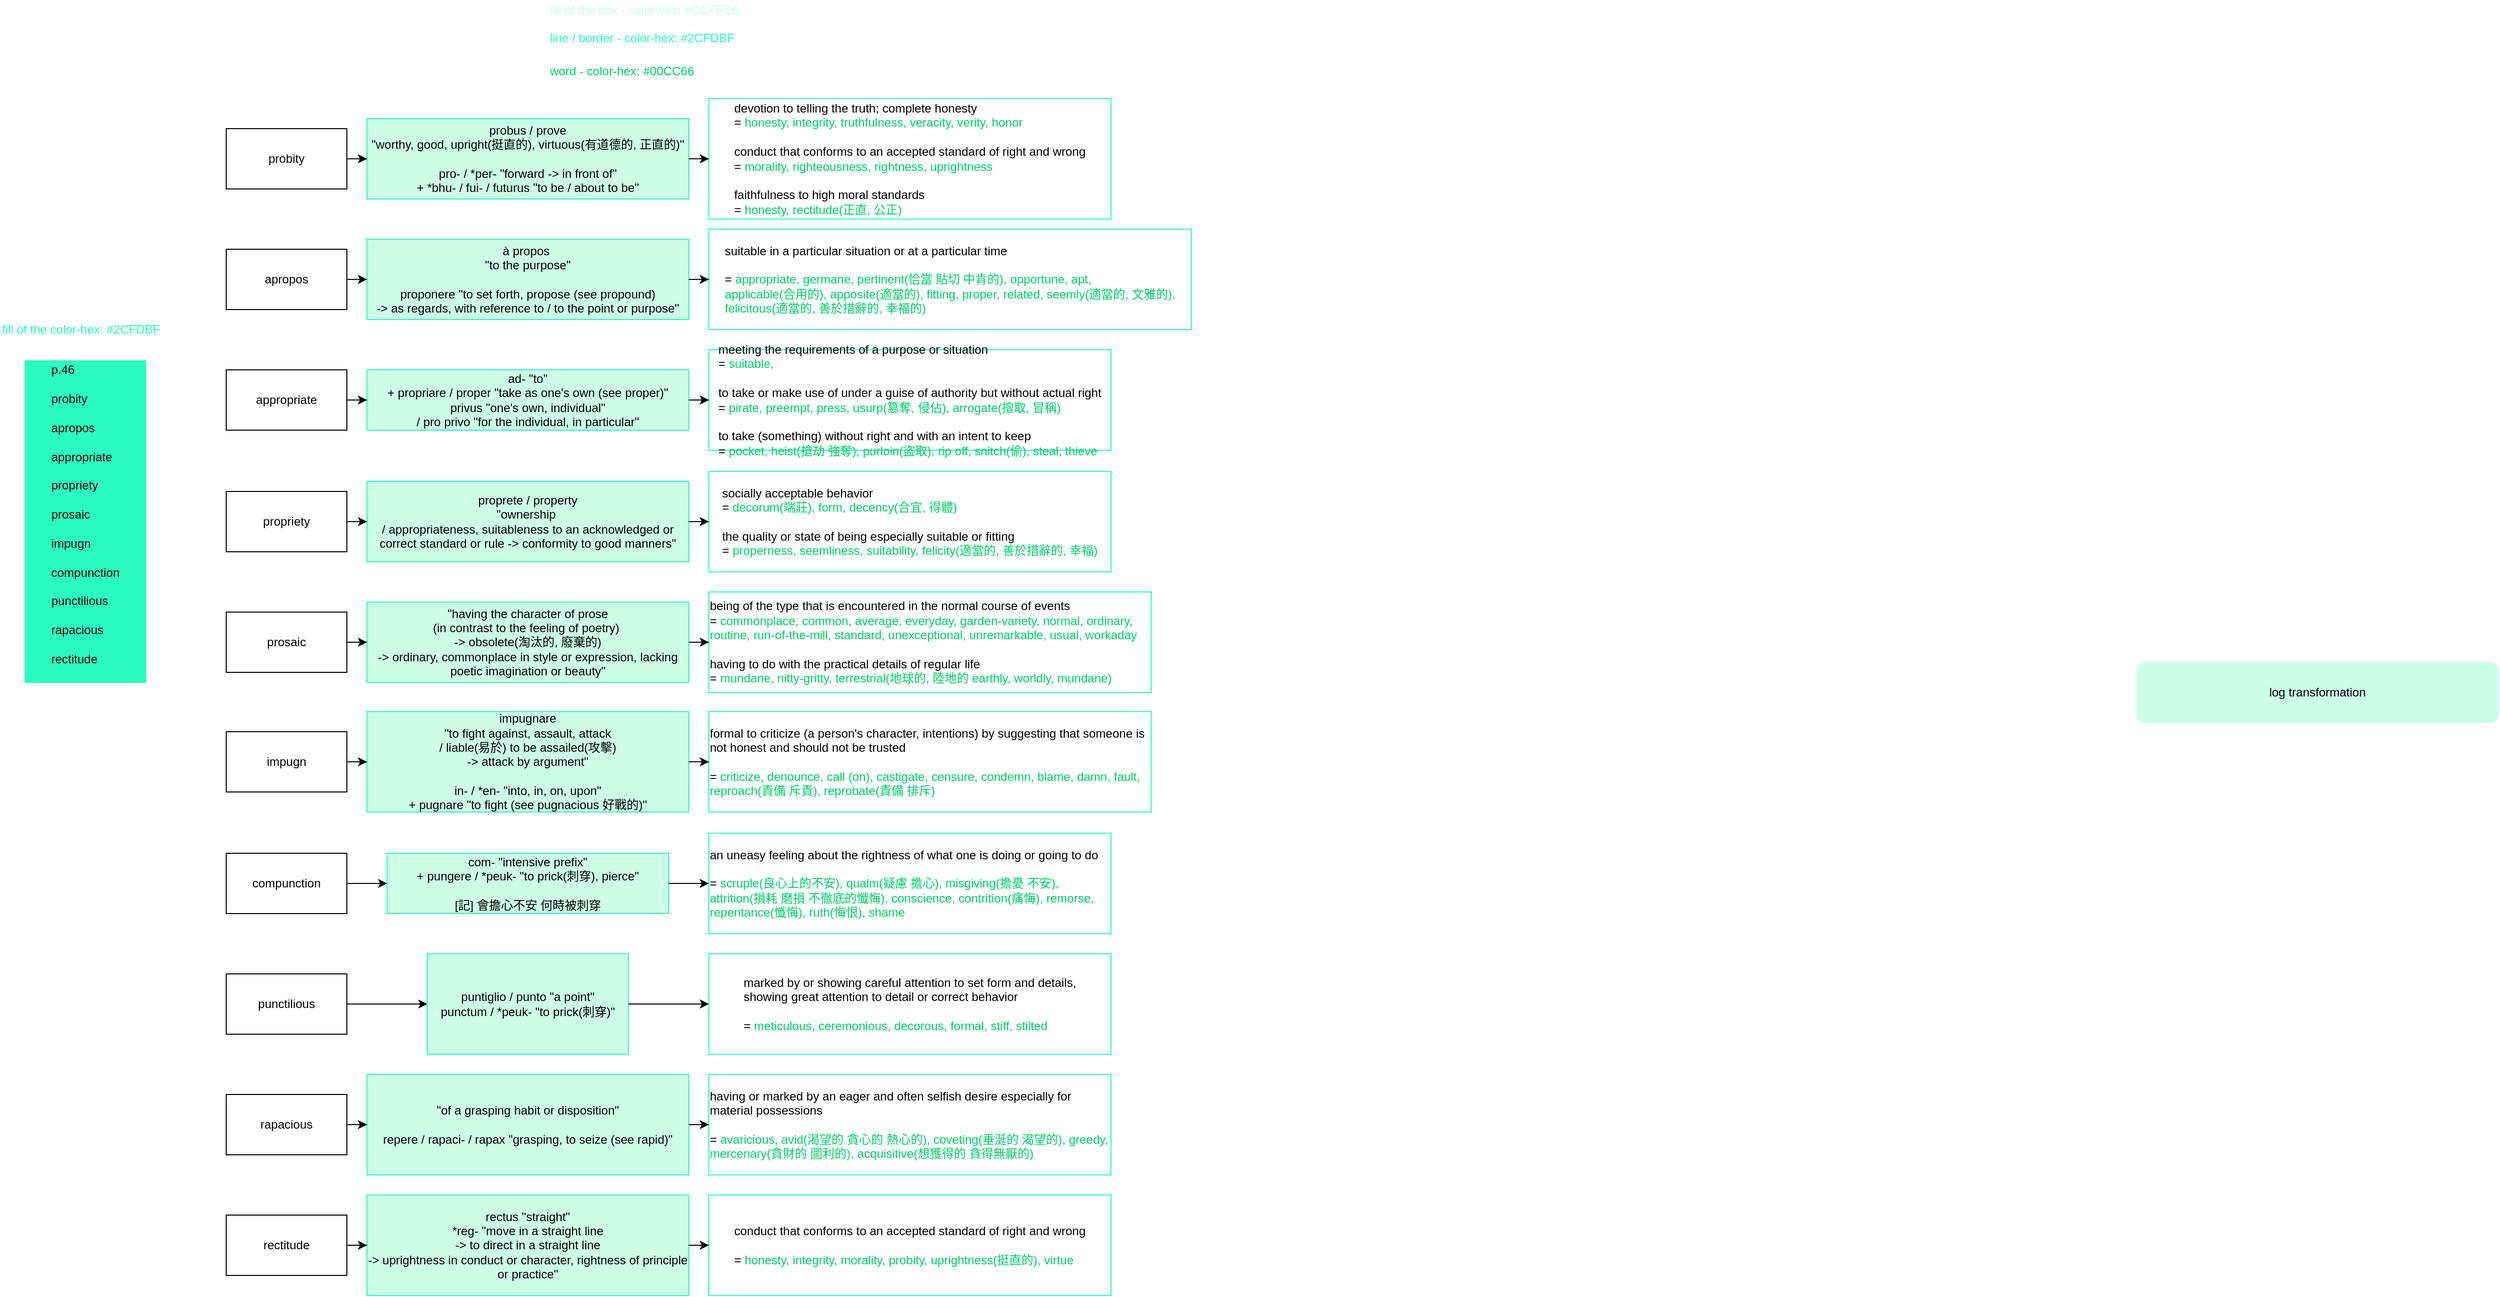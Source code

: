 <mxGraphModel dx="2432" dy="1750" grid="1" gridSize="10" guides="1" tooltips="1" connect="1" arrows="1" fold="1" page="1" pageScale="1" pageWidth="827" pageHeight="1169" background="#ffffff"><root><mxCell id="0"/><mxCell id="1" parent="0"/><mxCell id="7" value="&lt;div style=&quot;text-align: left&quot;&gt;&lt;span style=&quot;letter-spacing: 0px&quot;&gt;p.46&lt;/span&gt;&lt;/div&gt;&lt;div style=&quot;text-align: left&quot;&gt;&lt;span style=&quot;letter-spacing: 0px&quot;&gt;&lt;br&gt;&lt;/span&gt;&lt;/div&gt;&lt;div style=&quot;text-align: left&quot;&gt;&lt;span style=&quot;letter-spacing: 0px&quot;&gt;probity&lt;/span&gt;&lt;/div&gt;&lt;div style=&quot;text-align: left&quot;&gt;&lt;span style=&quot;letter-spacing: 0px&quot;&gt;&lt;br&gt;&lt;/span&gt;&lt;/div&gt;&lt;div style=&quot;text-align: left&quot;&gt;&lt;span style=&quot;letter-spacing: 0px&quot;&gt;apropos&lt;/span&gt;&lt;/div&gt;&lt;div style=&quot;text-align: left&quot;&gt;&lt;span style=&quot;letter-spacing: 0px&quot;&gt;&lt;br&gt;&lt;/span&gt;&lt;/div&gt;&lt;div style=&quot;text-align: left&quot;&gt;&lt;span style=&quot;letter-spacing: 0px&quot;&gt;appropriate&lt;/span&gt;&lt;/div&gt;&lt;div style=&quot;text-align: left&quot;&gt;&lt;span style=&quot;letter-spacing: 0px&quot;&gt;&lt;br&gt;&lt;/span&gt;&lt;/div&gt;&lt;div style=&quot;text-align: left&quot;&gt;&lt;span style=&quot;letter-spacing: 0px&quot;&gt;propriety&lt;/span&gt;&lt;/div&gt;&lt;div style=&quot;text-align: left&quot;&gt;&lt;span style=&quot;letter-spacing: 0px&quot;&gt;&lt;br&gt;&lt;/span&gt;&lt;/div&gt;&lt;div style=&quot;text-align: left&quot;&gt;&lt;span style=&quot;letter-spacing: 0px&quot;&gt;prosaic&lt;/span&gt;&lt;/div&gt;&lt;div style=&quot;text-align: left&quot;&gt;&lt;span style=&quot;letter-spacing: 0px&quot;&gt;&lt;br&gt;&lt;/span&gt;&lt;/div&gt;&lt;div style=&quot;text-align: left&quot;&gt;&lt;span style=&quot;letter-spacing: 0px&quot;&gt;impugn&lt;/span&gt;&lt;/div&gt;&lt;div style=&quot;text-align: left&quot;&gt;&lt;span style=&quot;letter-spacing: 0px&quot;&gt;&lt;br&gt;&lt;/span&gt;&lt;/div&gt;&lt;div style=&quot;text-align: left&quot;&gt;&lt;span style=&quot;letter-spacing: 0px&quot;&gt;compunction&lt;/span&gt;&lt;/div&gt;&lt;div style=&quot;text-align: left&quot;&gt;&lt;span style=&quot;letter-spacing: 0px&quot;&gt;&lt;br&gt;&lt;/span&gt;&lt;/div&gt;&lt;div style=&quot;text-align: left&quot;&gt;punctilious&lt;/div&gt;&lt;div style=&quot;text-align: left&quot;&gt;&lt;br&gt;&lt;/div&gt;&lt;div style=&quot;text-align: left&quot;&gt;rapacious&lt;/div&gt;&lt;div style=&quot;text-align: left&quot;&gt;&lt;br&gt;&lt;/div&gt;&lt;div style=&quot;text-align: left&quot;&gt;rectitude&lt;/div&gt;&lt;div style=&quot;text-align: left&quot;&gt;&lt;br&gt;&lt;/div&gt;" style="rounded=0;whiteSpace=wrap;html=1;fillColor=#2cfdbf;strokeColor=#2CFDBF;" parent="1" vertex="1"><mxGeometry x="-80" y="400" width="120" height="320" as="geometry"/></mxCell><mxCell id="10" value="log transformation" style="rounded=1;whiteSpace=wrap;html=1;fillColor=#CCFFE6;strokeColor=#CCFFFF;" parent="1" vertex="1"><mxGeometry x="2020" y="700" width="360" height="60" as="geometry"/></mxCell><mxCell id="14" value="" style="group" parent="1" vertex="1" connectable="0"><mxGeometry x="120" y="149" width="880" height="110" as="geometry"/></mxCell><mxCell id="2" value="probity" style="rounded=0;whiteSpace=wrap;html=1;" parent="14" vertex="1"><mxGeometry y="20" width="120" height="60" as="geometry"/></mxCell><mxCell id="3" value="probus / prove&lt;div&gt;&quot;worthy, good, upright(挺直的), virtuous(有道德的, 正直的)&quot;&lt;/div&gt;&lt;div&gt;&lt;br&gt;&lt;/div&gt;&lt;div&gt;pro- / *per- &quot;forward -&amp;gt; in front of&quot;&lt;/div&gt;&lt;div&gt;+ *bhu- / fui- / futurus &quot;to be / about to be&quot;&lt;/div&gt;" style="rounded=0;whiteSpace=wrap;html=1;strokeColor=#2CFDBF;fillColor=#CCFFE6;" parent="14" vertex="1"><mxGeometry x="140" y="10" width="320" height="80" as="geometry"/></mxCell><mxCell id="4" value="" style="edgeStyle=orthogonalEdgeStyle;rounded=0;html=1;jettySize=auto;orthogonalLoop=1;" parent="14" source="2" target="3" edge="1"><mxGeometry relative="1" as="geometry"/></mxCell><mxCell id="5" value="&lt;div style=&quot;text-align: left&quot;&gt;devotion to telling the truth; complete honesty&lt;/div&gt;&lt;div style=&quot;text-align: left&quot;&gt;= &lt;font color=&quot;#00cc66&quot;&gt;honesty, integrity, truthfulness, veracity, verity, honor&lt;/font&gt;&lt;/div&gt;&lt;div style=&quot;text-align: left&quot;&gt;&lt;font color=&quot;#00cc66&quot;&gt;&lt;br&gt;&lt;/font&gt;&lt;/div&gt;&lt;div style=&quot;text-align: left&quot;&gt;&lt;div&gt;conduct that conforms to an accepted standard of right and wrong&lt;/div&gt;&lt;div&gt;=&amp;nbsp;&lt;font color=&quot;#00cc66&quot;&gt;morality, righteousness, rightness, uprightness&lt;/font&gt;&lt;/div&gt;&lt;div&gt;&lt;font color=&quot;#00cc66&quot;&gt;&lt;br&gt;&lt;/font&gt;&lt;/div&gt;&lt;div&gt;&lt;div&gt;faithfulness to high moral standards&lt;/div&gt;&lt;div&gt;=&amp;nbsp;&lt;font color=&quot;#00cc66&quot;&gt;honesty, rectitude(正直, 公正)&lt;/font&gt;&lt;/div&gt;&lt;/div&gt;&lt;/div&gt;" style="rounded=0;whiteSpace=wrap;html=1;strokeColor=#2CFDBF;" parent="14" vertex="1"><mxGeometry x="480" y="-10" width="400" height="120" as="geometry"/></mxCell><mxCell id="6" value="" style="edgeStyle=orthogonalEdgeStyle;rounded=0;html=1;jettySize=auto;orthogonalLoop=1;" parent="14" source="3" target="5" edge="1"><mxGeometry relative="1" as="geometry"/></mxCell><mxCell id="15" value="" style="group" parent="1" vertex="1" connectable="0"><mxGeometry x="120" y="269" width="960" height="100" as="geometry"/></mxCell><mxCell id="16" value="apropos" style="rounded=0;whiteSpace=wrap;html=1;" parent="15" vertex="1"><mxGeometry y="20" width="120" height="60" as="geometry"/></mxCell><mxCell id="17" value="&lt;span&gt;à propos&amp;nbsp;&lt;/span&gt;&lt;div&gt;&lt;span&gt;&quot;to the purpose&quot;&lt;/span&gt;&lt;/div&gt;&lt;div&gt;&lt;span&gt;&lt;br&gt;&lt;/span&gt;&lt;/div&gt;&lt;div&gt;proponere &quot;to set forth, propose (see propound)&lt;/div&gt;&lt;div&gt;-&amp;gt; as regards, with reference to / to the point or purpose&quot;&lt;/div&gt;" style="rounded=0;whiteSpace=wrap;html=1;strokeColor=#2CFDBF;fillColor=#CCFFE6;" parent="15" vertex="1"><mxGeometry x="140" y="10" width="320" height="80" as="geometry"/></mxCell><mxCell id="18" value="" style="edgeStyle=orthogonalEdgeStyle;rounded=0;html=1;jettySize=auto;orthogonalLoop=1;" parent="15" source="16" target="17" edge="1"><mxGeometry relative="1" as="geometry"/></mxCell><mxCell id="19" value="&lt;div style=&quot;text-align: left&quot;&gt;&lt;div&gt;suitable in a particular situation or at a particular time&lt;/div&gt;&lt;div&gt;&lt;br&gt;&lt;/div&gt;&lt;div&gt;=&amp;nbsp;&lt;font color=&quot;#00cc66&quot;&gt;appropriate, germane, pertinent(恰當 貼切 中肯的), opportune, apt,&lt;/font&gt;&lt;/div&gt;&lt;div&gt;&lt;font color=&quot;#00cc66&quot;&gt;applicable(合用的),&amp;nbsp;&lt;/font&gt;&lt;span style=&quot;color: rgb(0 , 204 , 102) ; letter-spacing: 0px&quot;&gt;apposite(適當的), fitting, proper, related, seemly(適當的, 文雅的),&lt;/span&gt;&lt;/div&gt;&lt;div&gt;&lt;span style=&quot;color: rgb(0 , 204 , 102) ; letter-spacing: 0px&quot;&gt;felicitous(適當的, 善於措辭的, 幸福的)&lt;/span&gt;&lt;/div&gt;&lt;/div&gt;" style="rounded=0;whiteSpace=wrap;html=1;strokeColor=#2CFDBF;" parent="15" vertex="1"><mxGeometry x="480" width="480" height="100" as="geometry"/></mxCell><mxCell id="20" value="" style="edgeStyle=orthogonalEdgeStyle;rounded=0;html=1;jettySize=auto;orthogonalLoop=1;" parent="15" source="17" target="19" edge="1"><mxGeometry relative="1" as="geometry"/></mxCell><mxCell id="21" value="" style="group" parent="1" vertex="1" connectable="0"><mxGeometry x="120" y="389" width="880" height="100" as="geometry"/></mxCell><mxCell id="22" value="appropriate" style="rounded=0;whiteSpace=wrap;html=1;" parent="21" vertex="1"><mxGeometry y="20" width="120" height="60" as="geometry"/></mxCell><mxCell id="23" value="ad- &quot;to&quot;&lt;div&gt;+ propriare / proper &quot;take as one's own (see proper)&quot;&lt;/div&gt;&lt;div&gt;privus&amp;nbsp;&lt;span&gt;&quot;one's own, individual&quot;&lt;/span&gt;&lt;/div&gt;&lt;div&gt;/ pro privo &quot;for the individual, in particular&quot;&lt;/div&gt;" style="rounded=0;whiteSpace=wrap;html=1;strokeColor=#2CFDBF;fillColor=#CCFFE6;" parent="21" vertex="1"><mxGeometry x="140" y="20" width="320" height="60" as="geometry"/></mxCell><mxCell id="24" value="" style="edgeStyle=orthogonalEdgeStyle;rounded=0;html=1;jettySize=auto;orthogonalLoop=1;" parent="21" source="22" target="23" edge="1"><mxGeometry relative="1" as="geometry"/></mxCell><mxCell id="25" value="&lt;div style=&quot;text-align: left&quot;&gt;&lt;div&gt;&lt;div&gt;meeting the requirements of a purpose or situation&lt;/div&gt;&lt;div&gt;=&amp;nbsp;&lt;font color=&quot;#00cc66&quot;&gt;suitable,&lt;/font&gt;&lt;/div&gt;&lt;/div&gt;&lt;div&gt;&lt;br&gt;&lt;/div&gt;&lt;div&gt;&lt;div&gt;to take or make use of under a guise of authority but without actual right&lt;/div&gt;&lt;div&gt;=&amp;nbsp;&lt;font color=&quot;#00cc66&quot;&gt;pirate, preempt, press, usurp(篡奪, 侵佔), arrogate(擅取, 冒稱)&lt;/font&gt;&lt;/div&gt;&lt;/div&gt;&lt;div&gt;&lt;br&gt;&lt;/div&gt;&lt;div&gt;to take (something) without right and with an intent to keep&lt;/div&gt;&lt;div&gt;= &lt;font color=&quot;#00cc66&quot;&gt;pocket, heist(搶劫 強奪), purloin(盜取), rip off, snitch(偷), steal, thieve&lt;/font&gt;&lt;/div&gt;&lt;/div&gt;" style="rounded=0;whiteSpace=wrap;html=1;strokeColor=#2CFDBF;" parent="21" vertex="1"><mxGeometry x="480" width="400" height="100" as="geometry"/></mxCell><mxCell id="26" value="" style="edgeStyle=orthogonalEdgeStyle;rounded=0;html=1;jettySize=auto;orthogonalLoop=1;" parent="21" source="23" target="25" edge="1"><mxGeometry relative="1" as="geometry"/></mxCell><mxCell id="27" value="" style="group" parent="1" vertex="1" connectable="0"><mxGeometry x="120" y="510" width="880" height="100" as="geometry"/></mxCell><mxCell id="28" value="propriety" style="rounded=0;whiteSpace=wrap;html=1;" parent="27" vertex="1"><mxGeometry y="20" width="120" height="60" as="geometry"/></mxCell><mxCell id="29" value="&lt;span&gt;proprete / property&lt;/span&gt;&lt;div&gt;&lt;span&gt;&quot;ownership&amp;nbsp;&lt;/span&gt;&lt;/div&gt;&lt;div&gt;&lt;span&gt;/ appropriateness, suitableness to an acknowledged or correct standard or rule -&amp;gt; conformity to good manners&quot;&lt;/span&gt;&lt;/div&gt;" style="rounded=0;whiteSpace=wrap;html=1;strokeColor=#2CFDBF;fillColor=#CCFFE6;" parent="27" vertex="1"><mxGeometry x="140" y="10" width="320" height="80" as="geometry"/></mxCell><mxCell id="30" value="" style="edgeStyle=orthogonalEdgeStyle;rounded=0;html=1;jettySize=auto;orthogonalLoop=1;" parent="27" source="28" target="29" edge="1"><mxGeometry relative="1" as="geometry"/></mxCell><mxCell id="31" value="&lt;div style=&quot;text-align: left&quot;&gt;&lt;div&gt;socially acceptable behavior&lt;/div&gt;&lt;div&gt;=&amp;nbsp;&lt;font color=&quot;#00cc66&quot;&gt;decorum(端莊), form, decency(合宜, 得體)&lt;/font&gt;&lt;/div&gt;&lt;div&gt;&lt;font color=&quot;#00cc66&quot;&gt;&lt;br&gt;&lt;/font&gt;&lt;/div&gt;&lt;div&gt;&lt;div&gt;the quality or state of being especially suitable or fitting&lt;/div&gt;&lt;div&gt;= &lt;font color=&quot;#00cc66&quot;&gt;properness, seemliness, suitability, felicity(適當的, 善於措辭的, 幸福)&lt;/font&gt;&lt;/div&gt;&lt;/div&gt;&lt;/div&gt;" style="rounded=0;whiteSpace=wrap;html=1;strokeColor=#2CFDBF;" parent="27" vertex="1"><mxGeometry x="480" width="400" height="100" as="geometry"/></mxCell><mxCell id="32" value="" style="edgeStyle=orthogonalEdgeStyle;rounded=0;html=1;jettySize=auto;orthogonalLoop=1;" parent="27" source="29" target="31" edge="1"><mxGeometry relative="1" as="geometry"/></mxCell><mxCell id="33" value="" style="group" parent="1" vertex="1" connectable="0"><mxGeometry x="120" y="630" width="920" height="100" as="geometry"/></mxCell><mxCell id="34" value="prosaic" style="rounded=0;whiteSpace=wrap;html=1;" parent="33" vertex="1"><mxGeometry y="20" width="120" height="60" as="geometry"/></mxCell><mxCell id="35" value="&quot;having the character of prose&lt;div&gt;(i&lt;span&gt;n contrast to the feeling of poetry&lt;/span&gt;&lt;span&gt;)&amp;nbsp;&lt;/span&gt;&lt;/div&gt;&lt;div&gt;&lt;div&gt;-&amp;gt; obsolete(淘汰的, 廢棄的)&lt;/div&gt;&lt;div&gt;-&amp;gt; ordinary, commonplace in style or expression, lacking poetic imagination or beauty&quot;&lt;/div&gt;&lt;/div&gt;" style="rounded=0;whiteSpace=wrap;html=1;strokeColor=#2CFDBF;fillColor=#CCFFE6;" parent="33" vertex="1"><mxGeometry x="140" y="10" width="320" height="80" as="geometry"/></mxCell><mxCell id="36" value="" style="edgeStyle=orthogonalEdgeStyle;rounded=0;html=1;jettySize=auto;orthogonalLoop=1;" parent="33" source="34" target="35" edge="1"><mxGeometry relative="1" as="geometry"/></mxCell><mxCell id="37" value="&lt;div style=&quot;text-align: left&quot;&gt;&lt;div&gt;being of the type that is encountered in the normal course of events&lt;/div&gt;&lt;div&gt;=&lt;font color=&quot;#00cc66&quot;&gt;&amp;nbsp;commonplace, common, average, everyday, garden-variety, normal, ordinary, routine, run-of-the-mill, standard, unexceptional, unremarkable, usual, workaday&lt;/font&gt;&lt;/div&gt;&lt;div&gt;&lt;font color=&quot;#00cc66&quot;&gt;&lt;br&gt;&lt;/font&gt;&lt;/div&gt;&lt;div&gt;&lt;div&gt;having to do with the practical details of regular life&lt;/div&gt;&lt;div&gt;=&lt;font color=&quot;#00cc66&quot;&gt;&amp;nbsp;mundane, nitty-gritty, terrestrial(地球的, 陸地的 earthly, worldly, mundane)&lt;/font&gt;&lt;/div&gt;&lt;/div&gt;&lt;/div&gt;" style="rounded=0;whiteSpace=wrap;html=1;strokeColor=#2CFDBF;" parent="33" vertex="1"><mxGeometry x="480" width="440" height="100" as="geometry"/></mxCell><mxCell id="38" value="" style="edgeStyle=orthogonalEdgeStyle;rounded=0;html=1;jettySize=auto;orthogonalLoop=1;" parent="33" source="35" target="37" edge="1"><mxGeometry relative="1" as="geometry"/></mxCell><mxCell id="39" value="" style="group" parent="1" vertex="1" connectable="0"><mxGeometry x="120" y="749" width="920" height="100" as="geometry"/></mxCell><mxCell id="40" value="impugn" style="rounded=0;whiteSpace=wrap;html=1;" parent="39" vertex="1"><mxGeometry y="20" width="120" height="60" as="geometry"/></mxCell><mxCell id="41" value="&lt;div&gt;impugnare&lt;/div&gt;&lt;div&gt;&quot;to fight against, assault, attack&lt;/div&gt;&lt;div&gt;/&amp;nbsp;&lt;span&gt;liable(易於) to be assailed(攻擊)&lt;/span&gt;&lt;/div&gt;&lt;div&gt;&lt;span&gt;-&amp;gt; attack by argument&quot;&lt;/span&gt;&lt;/div&gt;&lt;div&gt;&lt;br&gt;&lt;/div&gt;in- / *en- &quot;into, in, on, upon&quot;&lt;div&gt;+ pugnare &quot;to fight (see pugnacious 好戰的)&quot;&lt;/div&gt;" style="rounded=0;whiteSpace=wrap;html=1;strokeColor=#2CFDBF;fillColor=#CCFFE6;" parent="39" vertex="1"><mxGeometry x="140" width="320" height="100" as="geometry"/></mxCell><mxCell id="42" value="" style="edgeStyle=orthogonalEdgeStyle;rounded=0;html=1;jettySize=auto;orthogonalLoop=1;" parent="39" source="40" target="41" edge="1"><mxGeometry relative="1" as="geometry"/></mxCell><mxCell id="43" value="&lt;div style=&quot;text-align: left&quot;&gt;&lt;div&gt;formal to criticize (a person's character, intentions) by suggesting that someone is not honest and should not be trusted&lt;/div&gt;&lt;div&gt;&lt;br&gt;&lt;/div&gt;&lt;div&gt;= &lt;font color=&quot;#00cc66&quot;&gt;criticize, denounce, call (on), castigate, censure, condemn, blame, damn, fault,&amp;nbsp;&lt;/font&gt;&lt;/div&gt;&lt;div&gt;&lt;font color=&quot;#00cc66&quot;&gt;reproach(責備 斥責), reprobate(責備 排斥)&lt;/font&gt;&lt;/div&gt;&lt;/div&gt;" style="rounded=0;whiteSpace=wrap;html=1;strokeColor=#2CFDBF;" parent="39" vertex="1"><mxGeometry x="480" width="440" height="100" as="geometry"/></mxCell><mxCell id="44" value="" style="edgeStyle=orthogonalEdgeStyle;rounded=0;html=1;jettySize=auto;orthogonalLoop=1;" parent="39" source="41" target="43" edge="1"><mxGeometry relative="1" as="geometry"/></mxCell><mxCell id="45" value="" style="group" parent="1" vertex="1" connectable="0"><mxGeometry x="120" y="870" width="880" height="100" as="geometry"/></mxCell><mxCell id="46" value="compunction" style="rounded=0;whiteSpace=wrap;html=1;" parent="45" vertex="1"><mxGeometry y="20" width="120" height="60" as="geometry"/></mxCell><mxCell id="47" value="com- &quot;intensive prefix&quot;&lt;div&gt;+ pungere / *peuk- &quot;to prick(刺穿), pierce&quot;&lt;/div&gt;&lt;div&gt;&lt;br&gt;&lt;/div&gt;&lt;div&gt;[記] 會擔心不安 何時被刺穿&lt;/div&gt;" style="rounded=0;whiteSpace=wrap;html=1;strokeColor=#2CFDBF;fillColor=#CCFFE6;" parent="45" vertex="1"><mxGeometry x="160" y="20" width="280" height="60" as="geometry"/></mxCell><mxCell id="48" value="" style="edgeStyle=orthogonalEdgeStyle;rounded=0;html=1;jettySize=auto;orthogonalLoop=1;" parent="45" source="46" target="47" edge="1"><mxGeometry relative="1" as="geometry"/></mxCell><mxCell id="49" value="&lt;div style=&quot;text-align: left&quot;&gt;&lt;div&gt;an uneasy feeling about the rightness of what one is doing or going to do&lt;/div&gt;&lt;div&gt;&lt;br&gt;&lt;/div&gt;&lt;div&gt;=&amp;nbsp;&lt;font color=&quot;#00cc66&quot;&gt;scruple(良心上的不安), qualm(疑慮 擔心), misgiving(擔憂 不安),&lt;/font&gt;&lt;/div&gt;&lt;div&gt;&lt;font color=&quot;#00cc66&quot;&gt;attrition(損耗 磨損 不徹底的懺悔), conscience, contrition(痛悔), remorse, repentance(懺悔), ruth(悔恨), shame&lt;/font&gt;&lt;/div&gt;&lt;/div&gt;" style="rounded=0;whiteSpace=wrap;html=1;strokeColor=#2CFDBF;" parent="45" vertex="1"><mxGeometry x="480" width="400" height="100" as="geometry"/></mxCell><mxCell id="50" value="" style="edgeStyle=orthogonalEdgeStyle;rounded=0;html=1;jettySize=auto;orthogonalLoop=1;" parent="45" source="47" target="49" edge="1"><mxGeometry relative="1" as="geometry"/></mxCell><mxCell id="51" value="" style="group" parent="1" vertex="1" connectable="0"><mxGeometry x="120" y="990" width="880" height="100" as="geometry"/></mxCell><mxCell id="52" value="punctilious" style="rounded=0;whiteSpace=wrap;html=1;" parent="51" vertex="1"><mxGeometry y="20" width="120" height="60" as="geometry"/></mxCell><mxCell id="53" value="puntiglio / punto&amp;nbsp;&lt;span style=&quot;letter-spacing: 0px&quot;&gt;&quot;a point&quot;&lt;/span&gt;&lt;div&gt;&lt;span style=&quot;letter-spacing: 0px&quot;&gt;punctum / *peuk- &quot;to prick(刺穿)&quot;&lt;/span&gt;&lt;/div&gt;" style="rounded=0;whiteSpace=wrap;html=1;strokeColor=#2CFDBF;fillColor=#CCFFE6;" parent="51" vertex="1"><mxGeometry x="200" width="200" height="100" as="geometry"/></mxCell><mxCell id="54" value="" style="edgeStyle=orthogonalEdgeStyle;rounded=0;html=1;jettySize=auto;orthogonalLoop=1;" parent="51" source="52" target="53" edge="1"><mxGeometry relative="1" as="geometry"/></mxCell><mxCell id="55" value="&lt;div style=&quot;text-align: left&quot;&gt;&lt;div&gt;marked by or showing careful attention to set form and details,&lt;/div&gt;&lt;div&gt;showing great attention to detail or correct behavior&lt;/div&gt;&lt;div&gt;&lt;br&gt;&lt;/div&gt;&lt;div&gt;=&amp;nbsp;&lt;font color=&quot;#00cc66&quot;&gt;meticulous, ceremonious, decorous, formal, stiff, stilted&lt;/font&gt;&lt;/div&gt;&lt;/div&gt;" style="rounded=0;whiteSpace=wrap;html=1;strokeColor=#2CFDBF;" parent="51" vertex="1"><mxGeometry x="480" width="400" height="100" as="geometry"/></mxCell><mxCell id="56" value="" style="edgeStyle=orthogonalEdgeStyle;rounded=0;html=1;jettySize=auto;orthogonalLoop=1;" parent="51" source="53" target="55" edge="1"><mxGeometry relative="1" as="geometry"/></mxCell><mxCell id="57" value="&lt;font color=&quot;#00cc66&quot;&gt;word - color-hex: #00CC66&lt;/font&gt;" style="text;html=1;resizable=0;points=[];autosize=1;align=left;verticalAlign=top;spacingTop=-4;" parent="1" vertex="1"><mxGeometry x="440" y="102" width="160" height="20" as="geometry"/></mxCell><mxCell id="58" value="&lt;font color=&quot;#2cfdbf&quot;&gt;line / border - color-hex: #2CFDBF&lt;/font&gt;" style="text;html=1;resizable=0;points=[];autosize=1;align=left;verticalAlign=top;spacingTop=-4;" parent="1" vertex="1"><mxGeometry x="440" y="69" width="200" height="20" as="geometry"/></mxCell><mxCell id="59" value="&lt;font color=&quot;#ccffe6&quot;&gt;fill of the box - color-hex: #CCFFE6&lt;/font&gt;" style="text;html=1;resizable=0;points=[];autosize=1;align=left;verticalAlign=top;spacingTop=-4;" parent="1" vertex="1"><mxGeometry x="440" y="41" width="200" height="20" as="geometry"/></mxCell><mxCell id="60" value="&lt;font color=&quot;#2cfdbf&quot;&gt;fill of the color-hex: #2CFDBF&lt;/font&gt;" style="text;html=1;resizable=0;points=[];autosize=1;align=left;verticalAlign=top;spacingTop=-4;" parent="1" vertex="1"><mxGeometry x="-105" y="359" width="170" height="20" as="geometry"/></mxCell><mxCell id="61" value="" style="group" parent="1" vertex="1" connectable="0"><mxGeometry x="120" y="1110" width="880" height="100" as="geometry"/></mxCell><mxCell id="62" value="rapacious" style="rounded=0;whiteSpace=wrap;html=1;" parent="61" vertex="1"><mxGeometry y="20" width="120" height="60" as="geometry"/></mxCell><mxCell id="63" value="&lt;div&gt;&quot;of a grasping habit or disposition&quot;&lt;/div&gt;&lt;div&gt;&lt;br&gt;&lt;/div&gt;repere / rapaci- / rapax&amp;nbsp;&lt;span style=&quot;letter-spacing: 0px&quot;&gt;&quot;grasping, to seize (see rapid)&quot;&lt;/span&gt;" style="rounded=0;whiteSpace=wrap;html=1;strokeColor=#2CFDBF;fillColor=#CCFFE6;" parent="61" vertex="1"><mxGeometry x="140" width="320" height="100" as="geometry"/></mxCell><mxCell id="64" value="" style="edgeStyle=orthogonalEdgeStyle;rounded=0;html=1;jettySize=auto;orthogonalLoop=1;" parent="61" source="62" target="63" edge="1"><mxGeometry relative="1" as="geometry"/></mxCell><mxCell id="65" value="&lt;div style=&quot;text-align: left&quot;&gt;&lt;div&gt;having or marked by an eager and often selfish desire especially for material possessions&lt;/div&gt;&lt;div&gt;&lt;br&gt;&lt;/div&gt;&lt;div&gt;=&amp;nbsp;&lt;font color=&quot;#00cc66&quot;&gt;avaricious, avid(渴望的 貪心的 熱心的), coveting(垂涎的 渴望的), greedy, mercenary(貪財的 圖利的), acquisitive(想獲得的 貪得無厭的)&lt;/font&gt;&lt;/div&gt;&lt;/div&gt;" style="rounded=0;whiteSpace=wrap;html=1;strokeColor=#2CFDBF;" parent="61" vertex="1"><mxGeometry x="480" width="400" height="100" as="geometry"/></mxCell><mxCell id="66" value="" style="edgeStyle=orthogonalEdgeStyle;rounded=0;html=1;jettySize=auto;orthogonalLoop=1;" parent="61" source="63" target="65" edge="1"><mxGeometry relative="1" as="geometry"/></mxCell><mxCell id="67" value="" style="group" parent="1" vertex="1" connectable="0"><mxGeometry x="120" y="1230" width="880" height="100" as="geometry"/></mxCell><mxCell id="68" value="rectitude" style="rounded=0;whiteSpace=wrap;html=1;" parent="67" vertex="1"><mxGeometry y="20" width="120" height="60" as="geometry"/></mxCell><mxCell id="69" value="rectus &quot;straight&quot;&lt;div&gt;*reg- &quot;move in a straight line&lt;/div&gt;&lt;div&gt;-&amp;gt; to direct in a straight line&lt;/div&gt;&lt;div&gt;-&amp;gt; uprightness in conduct or character, rightness of principle or practice&quot;&lt;/div&gt;" style="rounded=0;whiteSpace=wrap;html=1;strokeColor=#2CFDBF;fillColor=#CCFFE6;" parent="67" vertex="1"><mxGeometry x="140" width="320" height="100" as="geometry"/></mxCell><mxCell id="70" value="" style="edgeStyle=orthogonalEdgeStyle;rounded=0;html=1;jettySize=auto;orthogonalLoop=1;" parent="67" source="68" target="69" edge="1"><mxGeometry relative="1" as="geometry"/></mxCell><mxCell id="71" value="&lt;div style=&quot;text-align: left&quot;&gt;&lt;div&gt;conduct that conforms to an accepted standard of right and wrong&lt;/div&gt;&lt;div&gt;&lt;br&gt;&lt;/div&gt;&lt;div&gt;=&amp;nbsp;&lt;font color=&quot;#00cc66&quot;&gt;honesty, integrity, morality, probity, uprightness(挺直的), virtue&lt;/font&gt;&lt;/div&gt;&lt;/div&gt;" style="rounded=0;whiteSpace=wrap;html=1;strokeColor=#2CFDBF;" parent="67" vertex="1"><mxGeometry x="480" width="400" height="100" as="geometry"/></mxCell><mxCell id="72" value="" style="edgeStyle=orthogonalEdgeStyle;rounded=0;html=1;jettySize=auto;orthogonalLoop=1;" parent="67" source="69" target="71" edge="1"><mxGeometry relative="1" as="geometry"/></mxCell></root></mxGraphModel>